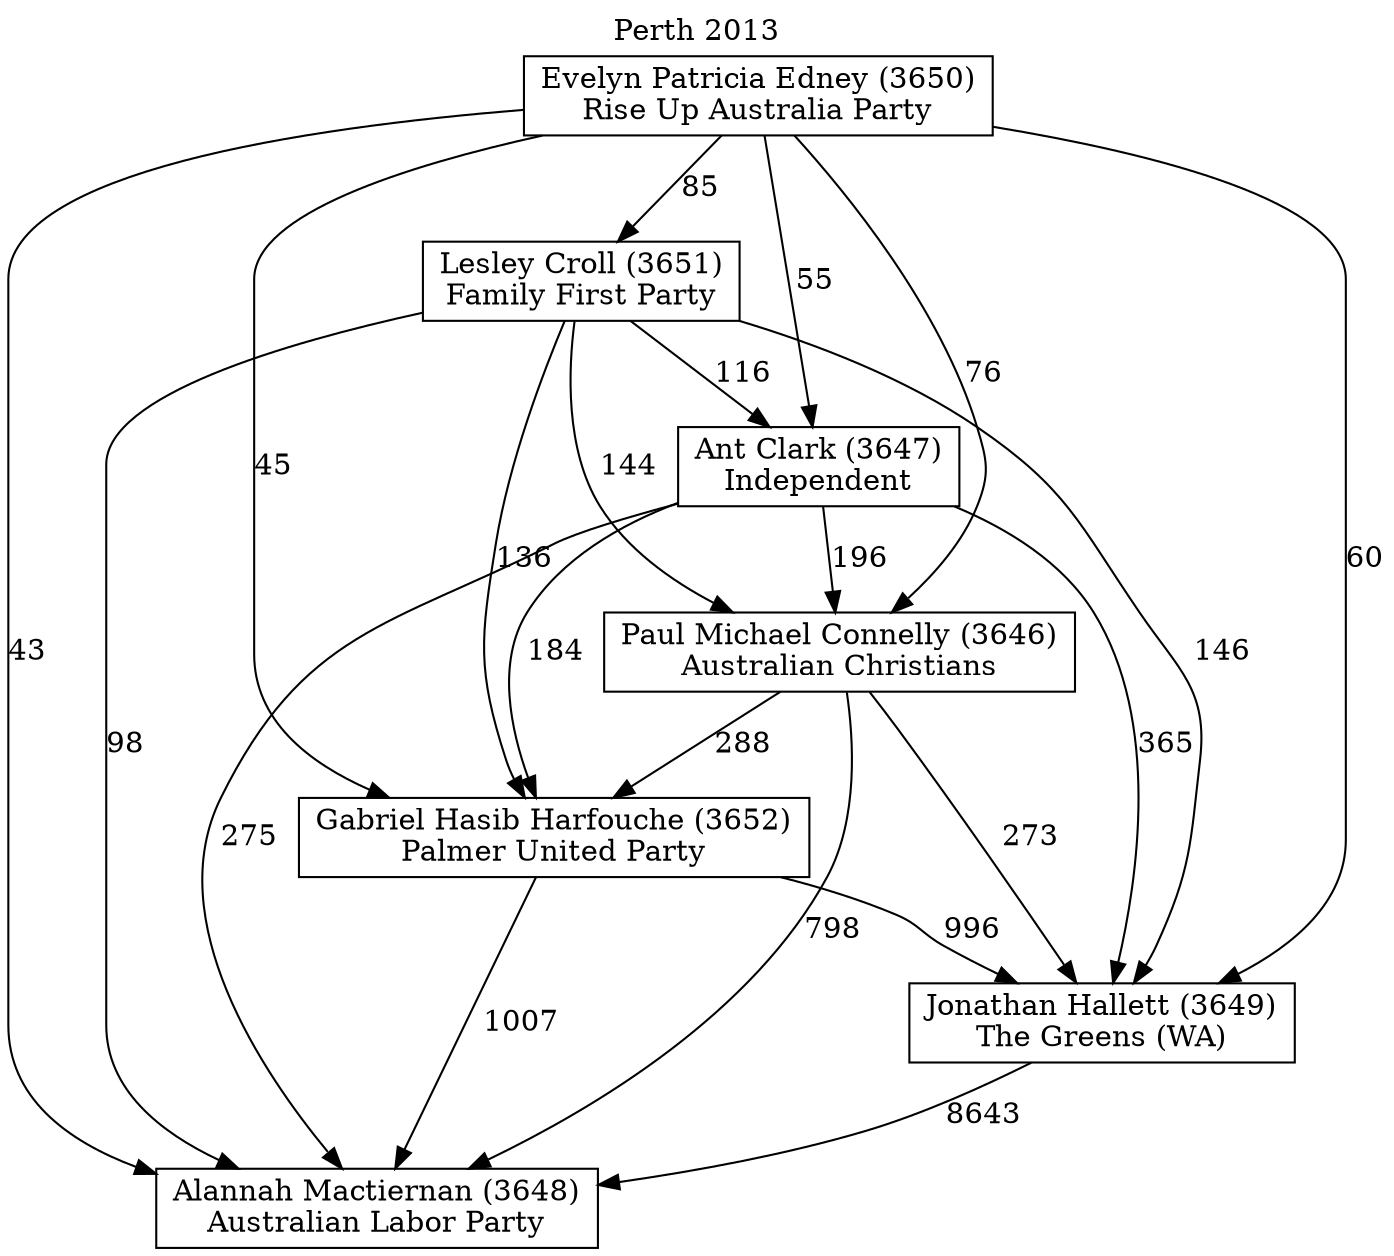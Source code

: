 // House preference flow
digraph "Alannah Mactiernan (3648)_Perth_2013" {
	graph [label="Perth 2013" labelloc=t mclimit=10]
	node [shape=box]
	"Alannah Mactiernan (3648)" [label="Alannah Mactiernan (3648)
Australian Labor Party"]
	"Ant Clark (3647)" [label="Ant Clark (3647)
Independent"]
	"Evelyn Patricia Edney (3650)" [label="Evelyn Patricia Edney (3650)
Rise Up Australia Party"]
	"Gabriel Hasib Harfouche (3652)" [label="Gabriel Hasib Harfouche (3652)
Palmer United Party"]
	"Jonathan Hallett (3649)" [label="Jonathan Hallett (3649)
The Greens (WA)"]
	"Lesley Croll (3651)" [label="Lesley Croll (3651)
Family First Party"]
	"Paul Michael Connelly (3646)" [label="Paul Michael Connelly (3646)
Australian Christians"]
	"Ant Clark (3647)" -> "Alannah Mactiernan (3648)" [label=275]
	"Ant Clark (3647)" -> "Gabriel Hasib Harfouche (3652)" [label=184]
	"Ant Clark (3647)" -> "Jonathan Hallett (3649)" [label=365]
	"Ant Clark (3647)" -> "Paul Michael Connelly (3646)" [label=196]
	"Evelyn Patricia Edney (3650)" -> "Alannah Mactiernan (3648)" [label=43]
	"Evelyn Patricia Edney (3650)" -> "Ant Clark (3647)" [label=55]
	"Evelyn Patricia Edney (3650)" -> "Gabriel Hasib Harfouche (3652)" [label=45]
	"Evelyn Patricia Edney (3650)" -> "Jonathan Hallett (3649)" [label=60]
	"Evelyn Patricia Edney (3650)" -> "Lesley Croll (3651)" [label=85]
	"Evelyn Patricia Edney (3650)" -> "Paul Michael Connelly (3646)" [label=76]
	"Gabriel Hasib Harfouche (3652)" -> "Alannah Mactiernan (3648)" [label=1007]
	"Gabriel Hasib Harfouche (3652)" -> "Jonathan Hallett (3649)" [label=996]
	"Jonathan Hallett (3649)" -> "Alannah Mactiernan (3648)" [label=8643]
	"Lesley Croll (3651)" -> "Alannah Mactiernan (3648)" [label=98]
	"Lesley Croll (3651)" -> "Ant Clark (3647)" [label=116]
	"Lesley Croll (3651)" -> "Gabriel Hasib Harfouche (3652)" [label=136]
	"Lesley Croll (3651)" -> "Jonathan Hallett (3649)" [label=146]
	"Lesley Croll (3651)" -> "Paul Michael Connelly (3646)" [label=144]
	"Paul Michael Connelly (3646)" -> "Alannah Mactiernan (3648)" [label=798]
	"Paul Michael Connelly (3646)" -> "Gabriel Hasib Harfouche (3652)" [label=288]
	"Paul Michael Connelly (3646)" -> "Jonathan Hallett (3649)" [label=273]
}
